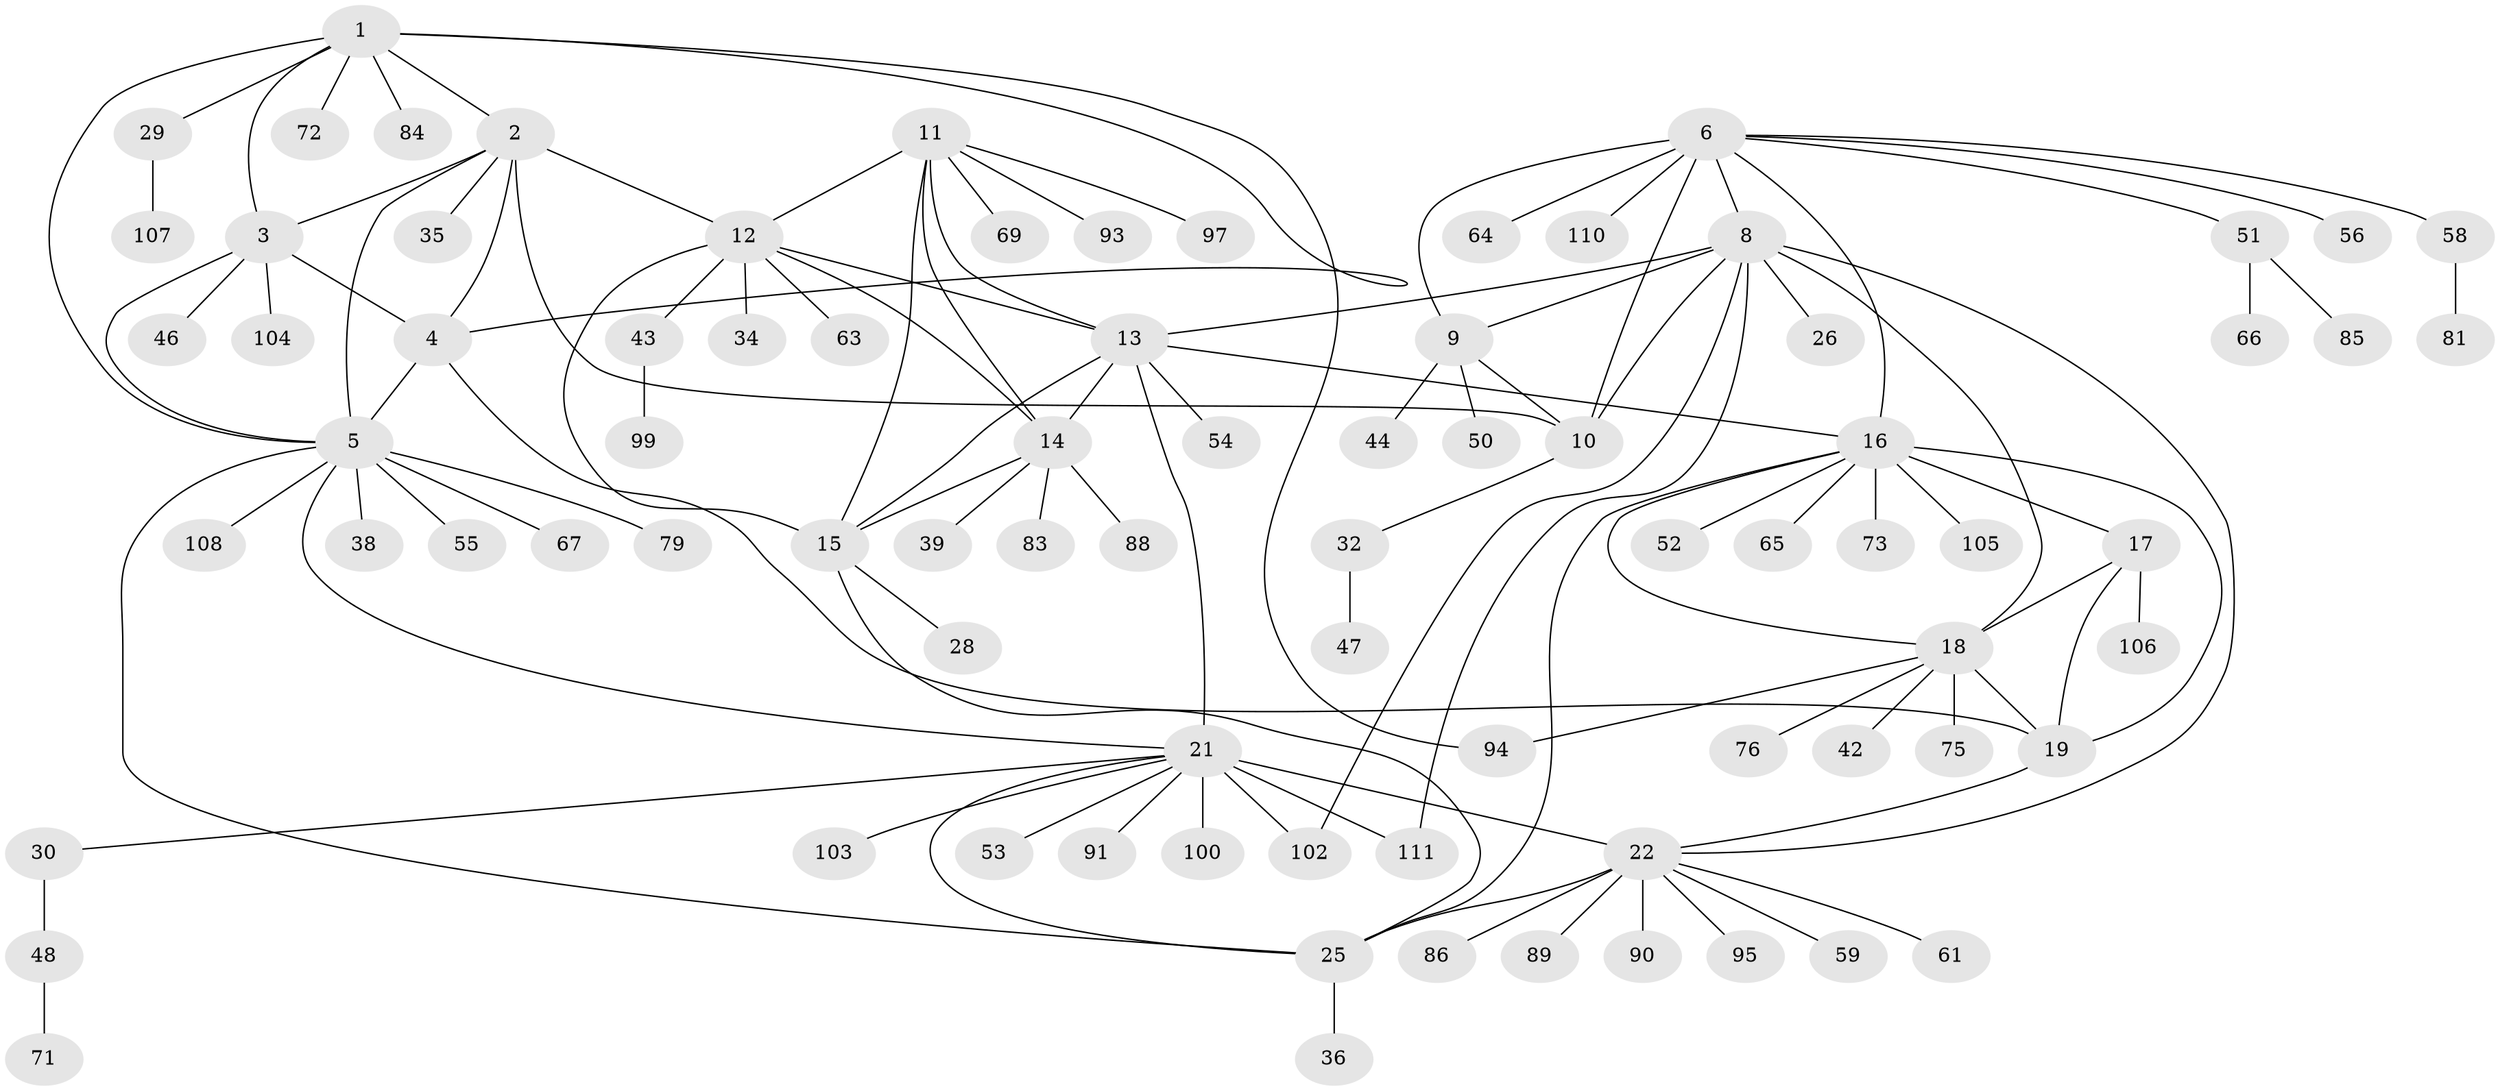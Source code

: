 // original degree distribution, {9: 0.017857142857142856, 7: 0.044642857142857144, 6: 0.044642857142857144, 11: 0.017857142857142856, 8: 0.0625, 12: 0.008928571428571428, 5: 0.026785714285714284, 10: 0.008928571428571428, 1: 0.5982142857142857, 3: 0.044642857142857144, 2: 0.125}
// Generated by graph-tools (version 1.1) at 2025/42/03/06/25 10:42:08]
// undirected, 83 vertices, 114 edges
graph export_dot {
graph [start="1"]
  node [color=gray90,style=filled];
  1 [super="+57"];
  2;
  3 [super="+101"];
  4 [super="+62"];
  5 [super="+87"];
  6 [super="+7"];
  8 [super="+98"];
  9 [super="+31"];
  10 [super="+49"];
  11 [super="+80"];
  12 [super="+96"];
  13 [super="+33"];
  14 [super="+27"];
  15 [super="+74"];
  16 [super="+70"];
  17 [super="+45"];
  18 [super="+37"];
  19 [super="+20"];
  21 [super="+24"];
  22 [super="+23"];
  25 [super="+40"];
  26;
  28;
  29 [super="+41"];
  30;
  32 [super="+109"];
  34;
  35 [super="+68"];
  36;
  38;
  39;
  42;
  43 [super="+77"];
  44;
  46;
  47;
  48 [super="+82"];
  50;
  51;
  52;
  53;
  54;
  55;
  56;
  58 [super="+60"];
  59;
  61;
  63;
  64;
  65;
  66;
  67;
  69;
  71;
  72;
  73;
  75;
  76 [super="+78"];
  79;
  81;
  83;
  84;
  85 [super="+92"];
  86;
  88;
  89;
  90;
  91;
  93;
  94;
  95;
  97;
  99;
  100;
  102;
  103;
  104;
  105 [super="+112"];
  106;
  107;
  108;
  110;
  111;
  1 -- 2;
  1 -- 3;
  1 -- 4;
  1 -- 5;
  1 -- 29;
  1 -- 72;
  1 -- 84;
  1 -- 94;
  2 -- 3;
  2 -- 4;
  2 -- 5;
  2 -- 10;
  2 -- 12;
  2 -- 35;
  3 -- 4;
  3 -- 5;
  3 -- 46;
  3 -- 104;
  4 -- 5;
  4 -- 19;
  5 -- 21;
  5 -- 38;
  5 -- 55;
  5 -- 67;
  5 -- 79;
  5 -- 108;
  5 -- 25;
  6 -- 8 [weight=2];
  6 -- 9 [weight=2];
  6 -- 10 [weight=2];
  6 -- 16;
  6 -- 51;
  6 -- 56;
  6 -- 110;
  6 -- 64;
  6 -- 58;
  8 -- 9;
  8 -- 10;
  8 -- 13;
  8 -- 26;
  8 -- 102;
  8 -- 111;
  8 -- 18;
  8 -- 22;
  9 -- 10;
  9 -- 44;
  9 -- 50;
  10 -- 32;
  11 -- 12;
  11 -- 13;
  11 -- 14;
  11 -- 15;
  11 -- 69;
  11 -- 93;
  11 -- 97;
  12 -- 13;
  12 -- 14;
  12 -- 15;
  12 -- 34;
  12 -- 43;
  12 -- 63;
  13 -- 14;
  13 -- 15;
  13 -- 16;
  13 -- 54;
  13 -- 21;
  14 -- 15;
  14 -- 39;
  14 -- 83;
  14 -- 88;
  15 -- 25;
  15 -- 28;
  16 -- 17;
  16 -- 18;
  16 -- 19 [weight=2];
  16 -- 52;
  16 -- 65;
  16 -- 73;
  16 -- 105;
  16 -- 25;
  17 -- 18;
  17 -- 19 [weight=2];
  17 -- 106;
  18 -- 19 [weight=2];
  18 -- 42;
  18 -- 75;
  18 -- 76;
  18 -- 94;
  19 -- 22;
  21 -- 22 [weight=4];
  21 -- 25 [weight=2];
  21 -- 30;
  21 -- 102;
  21 -- 100;
  21 -- 103;
  21 -- 111;
  21 -- 53;
  21 -- 91;
  22 -- 25 [weight=2];
  22 -- 59;
  22 -- 89;
  22 -- 95;
  22 -- 86;
  22 -- 90;
  22 -- 61;
  25 -- 36;
  29 -- 107;
  30 -- 48;
  32 -- 47;
  43 -- 99;
  48 -- 71;
  51 -- 66;
  51 -- 85;
  58 -- 81;
}
